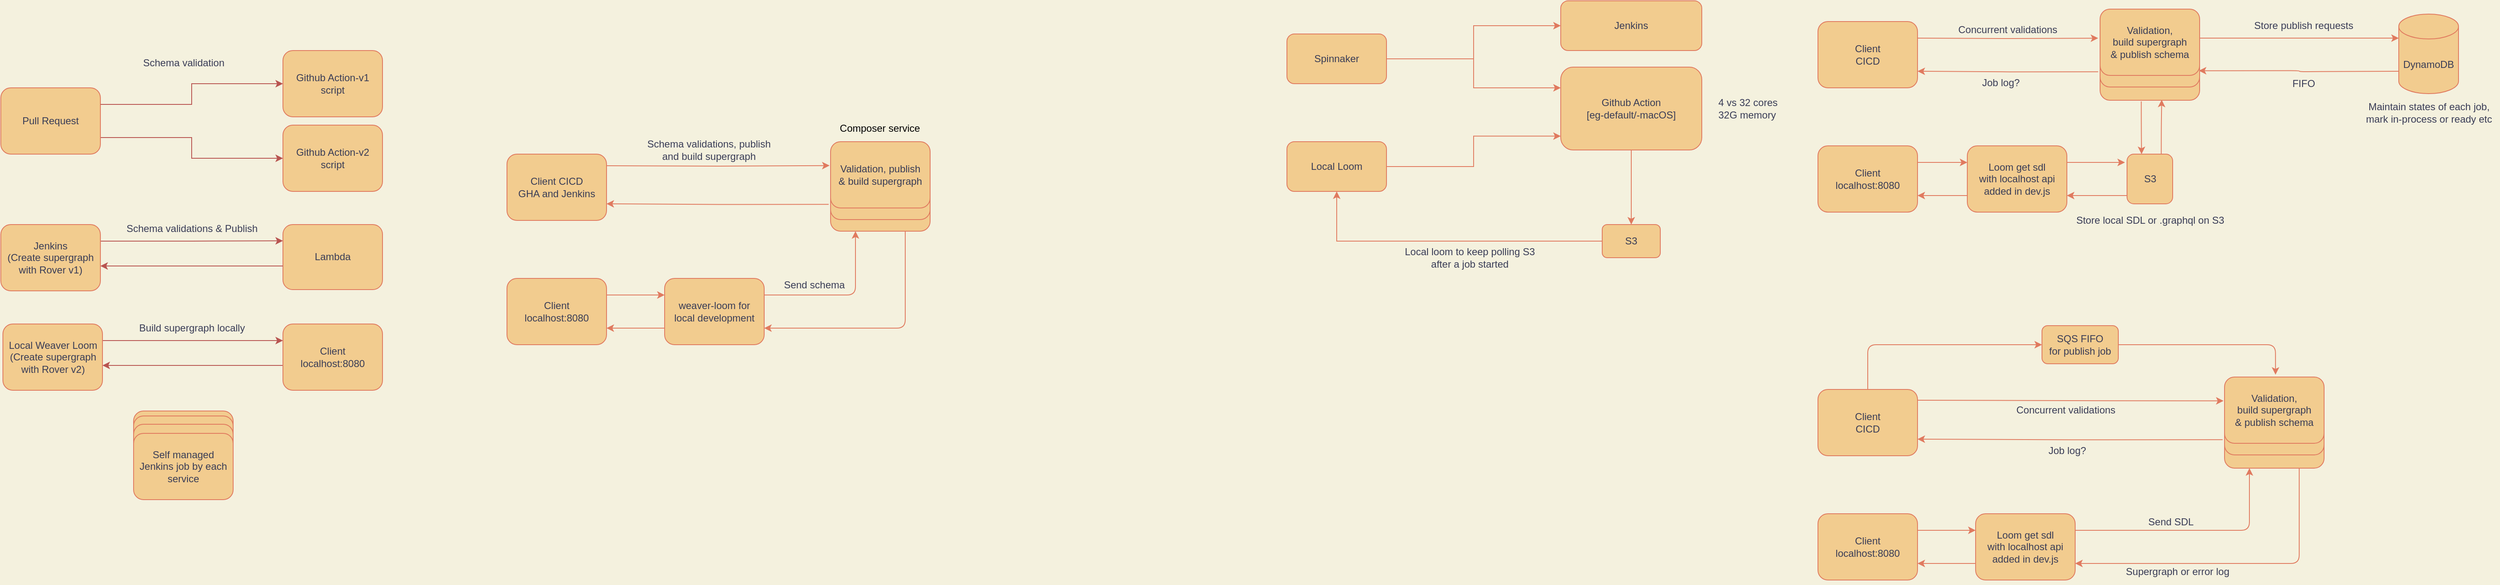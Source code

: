 <mxfile version="21.3.2" type="github">
  <diagram id="C5RBs43oDa-KdzZeNtuy" name="Page-1">
    <mxGraphModel dx="3792" dy="743" grid="1" gridSize="10" guides="1" tooltips="1" connect="1" arrows="1" fold="1" page="1" pageScale="1" pageWidth="1169" pageHeight="827" background="#F4F1DE" math="0" shadow="0">
      <root>
        <mxCell id="WIyWlLk6GJQsqaUBKTNV-0" />
        <mxCell id="WIyWlLk6GJQsqaUBKTNV-1" parent="WIyWlLk6GJQsqaUBKTNV-0" />
        <mxCell id="8BCUO0s5yUx3OdAA5PeD-3" style="edgeStyle=orthogonalEdgeStyle;rounded=0;orthogonalLoop=1;jettySize=auto;html=1;exitX=1;exitY=0.25;exitDx=0;exitDy=0;entryX=0;entryY=0.25;entryDx=0;entryDy=0;labelBackgroundColor=none;strokeColor=#E07A5F;fontColor=default;" parent="WIyWlLk6GJQsqaUBKTNV-1" source="8BCUO0s5yUx3OdAA5PeD-0" target="8BCUO0s5yUx3OdAA5PeD-1" edge="1">
          <mxGeometry relative="1" as="geometry" />
        </mxCell>
        <mxCell id="8BCUO0s5yUx3OdAA5PeD-0" value="Client&lt;br&gt;localhost:8080" style="rounded=1;whiteSpace=wrap;html=1;fontSize=12;glass=0;strokeWidth=1;shadow=0;fillColor=#F2CC8F;strokeColor=#E07A5F;fontColor=#393C56;labelBackgroundColor=none;" parent="WIyWlLk6GJQsqaUBKTNV-1" vertex="1">
          <mxGeometry x="160" y="225" width="120" height="80" as="geometry" />
        </mxCell>
        <mxCell id="8BCUO0s5yUx3OdAA5PeD-69" style="edgeStyle=orthogonalEdgeStyle;curved=0;rounded=1;sketch=0;orthogonalLoop=1;jettySize=auto;html=1;exitX=1;exitY=0.25;exitDx=0;exitDy=0;fontColor=default;strokeColor=#E07A5F;fillColor=#F2CC8F;labelBackgroundColor=none;" parent="WIyWlLk6GJQsqaUBKTNV-1" source="8BCUO0s5yUx3OdAA5PeD-1" edge="1">
          <mxGeometry relative="1" as="geometry">
            <mxPoint x="490" y="245" as="sourcePoint" />
            <mxPoint x="530" y="245" as="targetPoint" />
          </mxGeometry>
        </mxCell>
        <mxCell id="8BCUO0s5yUx3OdAA5PeD-73" style="edgeStyle=orthogonalEdgeStyle;curved=0;rounded=1;sketch=0;orthogonalLoop=1;jettySize=auto;html=1;exitX=0;exitY=0.75;exitDx=0;exitDy=0;entryX=1;entryY=0.75;entryDx=0;entryDy=0;fontColor=default;strokeColor=#E07A5F;fillColor=#F2CC8F;labelBackgroundColor=none;" parent="WIyWlLk6GJQsqaUBKTNV-1" source="8BCUO0s5yUx3OdAA5PeD-1" target="8BCUO0s5yUx3OdAA5PeD-0" edge="1">
          <mxGeometry relative="1" as="geometry" />
        </mxCell>
        <mxCell id="8BCUO0s5yUx3OdAA5PeD-1" value="Loom get sdl&lt;br&gt;with localhost api&lt;br&gt;added in dev.js" style="rounded=1;whiteSpace=wrap;html=1;fontSize=12;glass=0;strokeWidth=1;shadow=0;fillColor=#F2CC8F;strokeColor=#E07A5F;fontColor=#393C56;labelBackgroundColor=none;" parent="WIyWlLk6GJQsqaUBKTNV-1" vertex="1">
          <mxGeometry x="340" y="225" width="120" height="80" as="geometry" />
        </mxCell>
        <mxCell id="8BCUO0s5yUx3OdAA5PeD-12" value="Client&lt;br&gt;CICD" style="rounded=1;whiteSpace=wrap;html=1;fontSize=12;glass=0;strokeWidth=1;shadow=0;fillColor=#F2CC8F;strokeColor=#E07A5F;fontColor=#393C56;labelBackgroundColor=none;" parent="WIyWlLk6GJQsqaUBKTNV-1" vertex="1">
          <mxGeometry x="160" y="75" width="120" height="80" as="geometry" />
        </mxCell>
        <mxCell id="8BCUO0s5yUx3OdAA5PeD-21" value="Concurrent validations&amp;nbsp;" style="text;html=1;align=center;verticalAlign=middle;resizable=0;points=[];autosize=1;strokeColor=none;fillColor=none;fontColor=#393C56;labelBackgroundColor=none;" parent="WIyWlLk6GJQsqaUBKTNV-1" vertex="1">
          <mxGeometry x="320" y="75" width="140" height="20" as="geometry" />
        </mxCell>
        <mxCell id="8BCUO0s5yUx3OdAA5PeD-22" value="Store local SDL or .graphql on S3" style="text;html=1;align=center;verticalAlign=middle;resizable=0;points=[];autosize=1;strokeColor=none;fillColor=none;fontColor=#393C56;labelBackgroundColor=none;" parent="WIyWlLk6GJQsqaUBKTNV-1" vertex="1">
          <mxGeometry x="465" y="305" width="190" height="20" as="geometry" />
        </mxCell>
        <mxCell id="8BCUO0s5yUx3OdAA5PeD-39" style="edgeStyle=orthogonalEdgeStyle;rounded=0;orthogonalLoop=1;jettySize=auto;html=1;exitX=1;exitY=0.25;exitDx=0;exitDy=0;entryX=-0.019;entryY=0.438;entryDx=0;entryDy=0;labelBackgroundColor=none;strokeColor=#E07A5F;fontColor=default;entryPerimeter=0;" parent="WIyWlLk6GJQsqaUBKTNV-1" target="8BCUO0s5yUx3OdAA5PeD-58" edge="1">
          <mxGeometry relative="1" as="geometry">
            <mxPoint x="280" y="95" as="sourcePoint" />
            <mxPoint x="467.5" y="95" as="targetPoint" />
          </mxGeometry>
        </mxCell>
        <mxCell id="8BCUO0s5yUx3OdAA5PeD-40" style="edgeStyle=orthogonalEdgeStyle;rounded=0;orthogonalLoop=1;jettySize=auto;html=1;exitX=-0.019;exitY=0.946;exitDx=0;exitDy=0;entryX=1;entryY=0.75;entryDx=0;entryDy=0;labelBackgroundColor=none;strokeColor=#E07A5F;fontColor=default;exitPerimeter=0;" parent="WIyWlLk6GJQsqaUBKTNV-1" source="8BCUO0s5yUx3OdAA5PeD-58" edge="1">
          <mxGeometry relative="1" as="geometry">
            <mxPoint x="467.5" y="135" as="sourcePoint" />
            <mxPoint x="280" y="135" as="targetPoint" />
          </mxGeometry>
        </mxCell>
        <mxCell id="8BCUO0s5yUx3OdAA5PeD-46" style="edgeStyle=orthogonalEdgeStyle;curved=0;rounded=1;sketch=0;orthogonalLoop=1;jettySize=auto;html=1;entryX=0;entryY=0.25;entryDx=0;entryDy=0;fontColor=default;strokeColor=#E07A5F;fillColor=#F2CC8F;labelBackgroundColor=none;" parent="WIyWlLk6GJQsqaUBKTNV-1" edge="1">
          <mxGeometry relative="1" as="geometry">
            <mxPoint x="600.5" y="95" as="sourcePoint" />
            <mxPoint x="860" y="95" as="targetPoint" />
            <Array as="points">
              <mxPoint x="600.5" y="95" />
            </Array>
          </mxGeometry>
        </mxCell>
        <mxCell id="8BCUO0s5yUx3OdAA5PeD-82" style="edgeStyle=orthogonalEdgeStyle;curved=0;rounded=1;sketch=0;orthogonalLoop=1;jettySize=auto;html=1;exitX=0.414;exitY=1.017;exitDx=0;exitDy=0;fontColor=default;strokeColor=#E07A5F;fillColor=#F2CC8F;exitPerimeter=0;labelBackgroundColor=none;" parent="WIyWlLk6GJQsqaUBKTNV-1" source="8BCUO0s5yUx3OdAA5PeD-45" edge="1">
          <mxGeometry relative="1" as="geometry">
            <mxPoint x="550" y="235" as="targetPoint" />
          </mxGeometry>
        </mxCell>
        <mxCell id="8BCUO0s5yUx3OdAA5PeD-45" value="New Stitcher&lt;br&gt;Build supergraph&lt;br&gt;&amp;amp;&amp;amp; Publish Schemas" style="rounded=1;whiteSpace=wrap;html=1;fontSize=12;glass=0;strokeWidth=1;shadow=0;fillColor=#F2CC8F;strokeColor=#E07A5F;fontColor=#393C56;labelBackgroundColor=none;" parent="WIyWlLk6GJQsqaUBKTNV-1" vertex="1">
          <mxGeometry x="500" y="90" width="120" height="80" as="geometry" />
        </mxCell>
        <mxCell id="8BCUO0s5yUx3OdAA5PeD-72" style="edgeStyle=orthogonalEdgeStyle;curved=0;rounded=1;sketch=0;orthogonalLoop=1;jettySize=auto;html=1;exitX=0.136;exitY=0.833;exitDx=0;exitDy=0;entryX=1;entryY=0.75;entryDx=0;entryDy=0;fontColor=default;strokeColor=#E07A5F;fillColor=#F2CC8F;exitPerimeter=0;labelBackgroundColor=none;" parent="WIyWlLk6GJQsqaUBKTNV-1" source="8BCUO0s5yUx3OdAA5PeD-78" target="8BCUO0s5yUx3OdAA5PeD-1" edge="1">
          <mxGeometry relative="1" as="geometry">
            <mxPoint x="523.34" y="285" as="sourcePoint" />
            <mxPoint x="490" y="280.04" as="targetPoint" />
          </mxGeometry>
        </mxCell>
        <mxCell id="8BCUO0s5yUx3OdAA5PeD-51" value="Job log?" style="text;html=1;align=center;verticalAlign=middle;resizable=0;points=[];autosize=1;strokeColor=none;fillColor=none;fontColor=#393C56;labelBackgroundColor=none;" parent="WIyWlLk6GJQsqaUBKTNV-1" vertex="1">
          <mxGeometry x="350" y="139" width="60" height="20" as="geometry" />
        </mxCell>
        <mxCell id="8BCUO0s5yUx3OdAA5PeD-52" value="Store publish requests" style="text;html=1;align=center;verticalAlign=middle;resizable=0;points=[];autosize=1;strokeColor=none;fillColor=none;fontColor=#393C56;labelBackgroundColor=none;" parent="WIyWlLk6GJQsqaUBKTNV-1" vertex="1">
          <mxGeometry x="680" y="70" width="130" height="20" as="geometry" />
        </mxCell>
        <mxCell id="8BCUO0s5yUx3OdAA5PeD-63" style="edgeStyle=orthogonalEdgeStyle;curved=0;rounded=1;sketch=0;orthogonalLoop=1;jettySize=auto;html=1;exitX=0;exitY=0.75;exitDx=0;exitDy=0;fontColor=default;strokeColor=#E07A5F;fillColor=#F2CC8F;entryX=0.992;entryY=0.929;entryDx=0;entryDy=0;entryPerimeter=0;labelBackgroundColor=none;" parent="WIyWlLk6GJQsqaUBKTNV-1" target="8BCUO0s5yUx3OdAA5PeD-58" edge="1">
          <mxGeometry relative="1" as="geometry">
            <mxPoint x="602.5" y="135.333" as="targetPoint" />
            <mxPoint x="860" y="135" as="sourcePoint" />
          </mxGeometry>
        </mxCell>
        <mxCell id="8BCUO0s5yUx3OdAA5PeD-55" value="FIFO" style="text;html=1;align=center;verticalAlign=middle;resizable=0;points=[];autosize=1;strokeColor=none;fillColor=none;fontColor=#393C56;labelBackgroundColor=none;" parent="WIyWlLk6GJQsqaUBKTNV-1" vertex="1">
          <mxGeometry x="725" y="140" width="40" height="20" as="geometry" />
        </mxCell>
        <mxCell id="8BCUO0s5yUx3OdAA5PeD-57" value="New Stitcher&lt;br&gt;Build supergraph&lt;br&gt;&amp;amp;&amp;amp; Publish Schemas" style="rounded=1;whiteSpace=wrap;html=1;fontSize=12;glass=0;strokeWidth=1;shadow=0;fillColor=#F2CC8F;strokeColor=#E07A5F;fontColor=#393C56;labelBackgroundColor=none;" parent="WIyWlLk6GJQsqaUBKTNV-1" vertex="1">
          <mxGeometry x="500" y="74" width="120" height="80" as="geometry" />
        </mxCell>
        <mxCell id="8BCUO0s5yUx3OdAA5PeD-58" value="Validation,&lt;br&gt;build supergraph&lt;br&gt;&amp;amp; publish schema" style="rounded=1;whiteSpace=wrap;html=1;fontSize=12;glass=0;strokeWidth=1;shadow=0;fillColor=#F2CC8F;strokeColor=#E07A5F;fontColor=#393C56;labelBackgroundColor=none;" parent="WIyWlLk6GJQsqaUBKTNV-1" vertex="1">
          <mxGeometry x="500" y="60" width="120" height="80" as="geometry" />
        </mxCell>
        <mxCell id="8BCUO0s5yUx3OdAA5PeD-83" style="edgeStyle=orthogonalEdgeStyle;curved=0;rounded=1;sketch=0;orthogonalLoop=1;jettySize=auto;html=1;exitX=0.75;exitY=0;exitDx=0;exitDy=0;entryX=0.619;entryY=0.992;entryDx=0;entryDy=0;entryPerimeter=0;fontColor=default;strokeColor=#E07A5F;fillColor=#F2CC8F;labelBackgroundColor=none;" parent="WIyWlLk6GJQsqaUBKTNV-1" source="8BCUO0s5yUx3OdAA5PeD-78" target="8BCUO0s5yUx3OdAA5PeD-45" edge="1">
          <mxGeometry relative="1" as="geometry" />
        </mxCell>
        <mxCell id="8BCUO0s5yUx3OdAA5PeD-78" value="S3" style="rounded=1;whiteSpace=wrap;html=1;fontSize=12;glass=0;strokeWidth=1;shadow=0;fillColor=#F2CC8F;strokeColor=#E07A5F;fontColor=#393C56;labelBackgroundColor=none;" parent="WIyWlLk6GJQsqaUBKTNV-1" vertex="1">
          <mxGeometry x="532.5" y="235" width="55" height="60" as="geometry" />
        </mxCell>
        <mxCell id="8BCUO0s5yUx3OdAA5PeD-87" value="DynamoDB" style="shape=cylinder3;whiteSpace=wrap;html=1;boundedLbl=1;backgroundOutline=1;size=15;rounded=0;sketch=0;fontColor=#393C56;strokeColor=#E07A5F;fillColor=#F2CC8F;labelBackgroundColor=none;" parent="WIyWlLk6GJQsqaUBKTNV-1" vertex="1">
          <mxGeometry x="860" y="66" width="72" height="96" as="geometry" />
        </mxCell>
        <mxCell id="8BCUO0s5yUx3OdAA5PeD-88" value="Maintain states of each job, &lt;br&gt;mark in-process or ready etc" style="text;html=1;align=center;verticalAlign=middle;resizable=0;points=[];autosize=1;strokeColor=none;fillColor=none;fontColor=#393C56;labelBackgroundColor=none;" parent="WIyWlLk6GJQsqaUBKTNV-1" vertex="1">
          <mxGeometry x="811" y="170" width="170" height="30" as="geometry" />
        </mxCell>
        <mxCell id="8BCUO0s5yUx3OdAA5PeD-89" style="edgeStyle=orthogonalEdgeStyle;rounded=0;orthogonalLoop=1;jettySize=auto;html=1;exitX=1;exitY=0.25;exitDx=0;exitDy=0;entryX=0;entryY=0.25;entryDx=0;entryDy=0;labelBackgroundColor=none;strokeColor=#E07A5F;fontColor=default;" parent="WIyWlLk6GJQsqaUBKTNV-1" source="8BCUO0s5yUx3OdAA5PeD-90" target="8BCUO0s5yUx3OdAA5PeD-93" edge="1">
          <mxGeometry relative="1" as="geometry" />
        </mxCell>
        <mxCell id="8BCUO0s5yUx3OdAA5PeD-90" value="Client&lt;br&gt;localhost:8080" style="rounded=1;whiteSpace=wrap;html=1;fontSize=12;glass=0;strokeWidth=1;shadow=0;fillColor=#F2CC8F;strokeColor=#E07A5F;fontColor=#393C56;labelBackgroundColor=none;" parent="WIyWlLk6GJQsqaUBKTNV-1" vertex="1">
          <mxGeometry x="160" y="669" width="120" height="80" as="geometry" />
        </mxCell>
        <mxCell id="8BCUO0s5yUx3OdAA5PeD-91" style="edgeStyle=orthogonalEdgeStyle;curved=0;rounded=1;sketch=0;orthogonalLoop=1;jettySize=auto;html=1;exitX=1;exitY=0.25;exitDx=0;exitDy=0;fontColor=default;strokeColor=#E07A5F;fillColor=#F2CC8F;entryX=0.25;entryY=1;entryDx=0;entryDy=0;labelBackgroundColor=none;" parent="WIyWlLk6GJQsqaUBKTNV-1" source="8BCUO0s5yUx3OdAA5PeD-93" target="8BCUO0s5yUx3OdAA5PeD-101" edge="1">
          <mxGeometry relative="1" as="geometry">
            <mxPoint x="490" y="689" as="sourcePoint" />
            <mxPoint x="530" y="689" as="targetPoint" />
          </mxGeometry>
        </mxCell>
        <mxCell id="8BCUO0s5yUx3OdAA5PeD-92" style="edgeStyle=orthogonalEdgeStyle;curved=0;rounded=1;sketch=0;orthogonalLoop=1;jettySize=auto;html=1;exitX=0;exitY=0.75;exitDx=0;exitDy=0;entryX=1;entryY=0.75;entryDx=0;entryDy=0;fontColor=default;strokeColor=#E07A5F;fillColor=#F2CC8F;labelBackgroundColor=none;" parent="WIyWlLk6GJQsqaUBKTNV-1" source="8BCUO0s5yUx3OdAA5PeD-93" target="8BCUO0s5yUx3OdAA5PeD-90" edge="1">
          <mxGeometry relative="1" as="geometry" />
        </mxCell>
        <mxCell id="8BCUO0s5yUx3OdAA5PeD-93" value="Loom get sdl&lt;br&gt;with localhost api&lt;br&gt;added in dev.js" style="rounded=1;whiteSpace=wrap;html=1;fontSize=12;glass=0;strokeWidth=1;shadow=0;fillColor=#F2CC8F;strokeColor=#E07A5F;fontColor=#393C56;labelBackgroundColor=none;" parent="WIyWlLk6GJQsqaUBKTNV-1" vertex="1">
          <mxGeometry x="350" y="669" width="120" height="80" as="geometry" />
        </mxCell>
        <mxCell id="8BCUO0s5yUx3OdAA5PeD-118" style="edgeStyle=orthogonalEdgeStyle;curved=0;rounded=1;sketch=0;orthogonalLoop=1;jettySize=auto;html=1;exitX=0.5;exitY=0;exitDx=0;exitDy=0;entryX=0;entryY=0.5;entryDx=0;entryDy=0;fontColor=default;strokeColor=#E07A5F;fillColor=#F2CC8F;labelBackgroundColor=none;" parent="WIyWlLk6GJQsqaUBKTNV-1" source="8BCUO0s5yUx3OdAA5PeD-94" target="8BCUO0s5yUx3OdAA5PeD-117" edge="1">
          <mxGeometry relative="1" as="geometry" />
        </mxCell>
        <mxCell id="8BCUO0s5yUx3OdAA5PeD-94" value="Client&lt;br&gt;CICD" style="rounded=1;whiteSpace=wrap;html=1;fontSize=12;glass=0;strokeWidth=1;shadow=0;fillColor=#F2CC8F;strokeColor=#E07A5F;fontColor=#393C56;labelBackgroundColor=none;" parent="WIyWlLk6GJQsqaUBKTNV-1" vertex="1">
          <mxGeometry x="160" y="519" width="120" height="80" as="geometry" />
        </mxCell>
        <mxCell id="8BCUO0s5yUx3OdAA5PeD-95" value="Concurrent validations&amp;nbsp;" style="text;html=1;align=center;verticalAlign=middle;resizable=0;points=[];autosize=1;strokeColor=none;fillColor=none;fontColor=#393C56;labelBackgroundColor=none;" parent="WIyWlLk6GJQsqaUBKTNV-1" vertex="1">
          <mxGeometry x="390" y="534" width="140" height="20" as="geometry" />
        </mxCell>
        <mxCell id="8BCUO0s5yUx3OdAA5PeD-97" style="edgeStyle=orthogonalEdgeStyle;rounded=0;orthogonalLoop=1;jettySize=auto;html=1;exitX=1;exitY=0.25;exitDx=0;exitDy=0;entryX=-0.01;entryY=0.36;entryDx=0;entryDy=0;labelBackgroundColor=none;strokeColor=#E07A5F;fontColor=default;entryPerimeter=0;" parent="WIyWlLk6GJQsqaUBKTNV-1" target="8BCUO0s5yUx3OdAA5PeD-108" edge="1">
          <mxGeometry relative="1" as="geometry">
            <mxPoint x="280" y="532" as="sourcePoint" />
            <mxPoint x="497.72" y="532.04" as="targetPoint" />
          </mxGeometry>
        </mxCell>
        <mxCell id="8BCUO0s5yUx3OdAA5PeD-98" style="edgeStyle=orthogonalEdgeStyle;rounded=0;orthogonalLoop=1;jettySize=auto;html=1;exitX=-0.019;exitY=0.946;exitDx=0;exitDy=0;entryX=1;entryY=0.75;entryDx=0;entryDy=0;labelBackgroundColor=none;strokeColor=#E07A5F;fontColor=default;exitPerimeter=0;" parent="WIyWlLk6GJQsqaUBKTNV-1" source="8BCUO0s5yUx3OdAA5PeD-108" edge="1">
          <mxGeometry relative="1" as="geometry">
            <mxPoint x="467.5" y="579" as="sourcePoint" />
            <mxPoint x="280" y="579" as="targetPoint" />
          </mxGeometry>
        </mxCell>
        <mxCell id="8BCUO0s5yUx3OdAA5PeD-101" value="New Stitcher&lt;br&gt;Build supergraph&lt;br&gt;&amp;amp;&amp;amp; Publish Schemas" style="rounded=1;whiteSpace=wrap;html=1;fontSize=12;glass=0;strokeWidth=1;shadow=0;fillColor=#F2CC8F;strokeColor=#E07A5F;fontColor=#393C56;labelBackgroundColor=none;" parent="WIyWlLk6GJQsqaUBKTNV-1" vertex="1">
          <mxGeometry x="650" y="534" width="120" height="80" as="geometry" />
        </mxCell>
        <mxCell id="8BCUO0s5yUx3OdAA5PeD-102" style="edgeStyle=orthogonalEdgeStyle;curved=0;rounded=1;sketch=0;orthogonalLoop=1;jettySize=auto;html=1;entryX=1;entryY=0.75;entryDx=0;entryDy=0;fontColor=default;strokeColor=#E07A5F;fillColor=#F2CC8F;exitX=0.75;exitY=1;exitDx=0;exitDy=0;labelBackgroundColor=none;" parent="WIyWlLk6GJQsqaUBKTNV-1" source="8BCUO0s5yUx3OdAA5PeD-101" target="8BCUO0s5yUx3OdAA5PeD-93" edge="1">
          <mxGeometry relative="1" as="geometry">
            <mxPoint x="580" y="640" as="sourcePoint" />
            <mxPoint x="490" y="724.04" as="targetPoint" />
          </mxGeometry>
        </mxCell>
        <mxCell id="8BCUO0s5yUx3OdAA5PeD-103" value="Job log?" style="text;html=1;align=center;verticalAlign=middle;resizable=0;points=[];autosize=1;strokeColor=none;fillColor=none;fontColor=#393C56;labelBackgroundColor=none;" parent="WIyWlLk6GJQsqaUBKTNV-1" vertex="1">
          <mxGeometry x="430" y="583" width="60" height="20" as="geometry" />
        </mxCell>
        <mxCell id="8BCUO0s5yUx3OdAA5PeD-107" value="New Stitcher&lt;br&gt;Build supergraph&lt;br&gt;&amp;amp;&amp;amp; Publish Schemas" style="rounded=1;whiteSpace=wrap;html=1;fontSize=12;glass=0;strokeWidth=1;shadow=0;fillColor=#F2CC8F;strokeColor=#E07A5F;fontColor=#393C56;labelBackgroundColor=none;" parent="WIyWlLk6GJQsqaUBKTNV-1" vertex="1">
          <mxGeometry x="650" y="518" width="120" height="80" as="geometry" />
        </mxCell>
        <mxCell id="8BCUO0s5yUx3OdAA5PeD-108" value="Validation,&lt;br&gt;build supergraph&lt;br&gt;&amp;amp; publish schema" style="rounded=1;whiteSpace=wrap;html=1;fontSize=12;glass=0;strokeWidth=1;shadow=0;fillColor=#F2CC8F;strokeColor=#E07A5F;fontColor=#393C56;labelBackgroundColor=none;" parent="WIyWlLk6GJQsqaUBKTNV-1" vertex="1">
          <mxGeometry x="650" y="504" width="120" height="80" as="geometry" />
        </mxCell>
        <mxCell id="8BCUO0s5yUx3OdAA5PeD-116" style="edgeStyle=orthogonalEdgeStyle;curved=0;rounded=1;sketch=0;orthogonalLoop=1;jettySize=auto;html=1;exitX=1;exitY=0.5;exitDx=0;exitDy=0;entryX=0.512;entryY=-0.035;entryDx=0;entryDy=0;entryPerimeter=0;fontColor=default;strokeColor=#E07A5F;fillColor=#F2CC8F;labelBackgroundColor=none;" parent="WIyWlLk6GJQsqaUBKTNV-1" source="8BCUO0s5yUx3OdAA5PeD-117" target="8BCUO0s5yUx3OdAA5PeD-108" edge="1">
          <mxGeometry relative="1" as="geometry">
            <mxPoint x="440" y="466" as="sourcePoint" />
          </mxGeometry>
        </mxCell>
        <mxCell id="8BCUO0s5yUx3OdAA5PeD-117" value="SQS FIFO&lt;br&gt;for publish job" style="rounded=1;whiteSpace=wrap;html=1;sketch=0;fontColor=#393C56;strokeColor=#E07A5F;fillColor=#F2CC8F;labelBackgroundColor=none;" parent="WIyWlLk6GJQsqaUBKTNV-1" vertex="1">
          <mxGeometry x="430" y="442" width="92" height="46" as="geometry" />
        </mxCell>
        <mxCell id="eijsEiQ99h85haCWON7a-2" value="Send SDL" style="text;html=1;align=center;verticalAlign=middle;resizable=0;points=[];autosize=1;strokeColor=none;fillColor=none;fontColor=#393C56;labelBackgroundColor=none;" parent="WIyWlLk6GJQsqaUBKTNV-1" vertex="1">
          <mxGeometry x="545" y="664" width="80" height="30" as="geometry" />
        </mxCell>
        <mxCell id="eijsEiQ99h85haCWON7a-3" value="Supergraph or error log" style="text;html=1;align=center;verticalAlign=middle;resizable=0;points=[];autosize=1;strokeColor=none;fillColor=none;fontColor=#393C56;labelBackgroundColor=none;" parent="WIyWlLk6GJQsqaUBKTNV-1" vertex="1">
          <mxGeometry x="518" y="724" width="150" height="30" as="geometry" />
        </mxCell>
        <mxCell id="73T-r_DgvOivFjFY6AgP-6" style="edgeStyle=orthogonalEdgeStyle;rounded=0;orthogonalLoop=1;jettySize=auto;html=1;exitX=1;exitY=0.5;exitDx=0;exitDy=0;entryX=0;entryY=0.5;entryDx=0;entryDy=0;fillColor=#F2CC8F;strokeColor=#E07A5F;labelBackgroundColor=none;fontColor=default;" edge="1" parent="WIyWlLk6GJQsqaUBKTNV-1" source="73T-r_DgvOivFjFY6AgP-8" target="73T-r_DgvOivFjFY6AgP-12">
          <mxGeometry relative="1" as="geometry">
            <mxPoint x="-290" y="120" as="targetPoint" />
          </mxGeometry>
        </mxCell>
        <mxCell id="73T-r_DgvOivFjFY6AgP-7" style="edgeStyle=orthogonalEdgeStyle;rounded=0;orthogonalLoop=1;jettySize=auto;html=1;entryX=0;entryY=0.25;entryDx=0;entryDy=0;fillColor=#F2CC8F;strokeColor=#E07A5F;labelBackgroundColor=none;fontColor=default;" edge="1" parent="WIyWlLk6GJQsqaUBKTNV-1" source="73T-r_DgvOivFjFY6AgP-8" target="73T-r_DgvOivFjFY6AgP-10">
          <mxGeometry relative="1" as="geometry" />
        </mxCell>
        <mxCell id="73T-r_DgvOivFjFY6AgP-8" value="Spinnaker" style="rounded=1;whiteSpace=wrap;html=1;fillColor=#F2CC8F;strokeColor=#E07A5F;labelBackgroundColor=none;fontColor=#393C56;" vertex="1" parent="WIyWlLk6GJQsqaUBKTNV-1">
          <mxGeometry x="-480" y="90" width="120" height="60" as="geometry" />
        </mxCell>
        <mxCell id="73T-r_DgvOivFjFY6AgP-9" style="edgeStyle=orthogonalEdgeStyle;rounded=0;orthogonalLoop=1;jettySize=auto;html=1;fillColor=#F2CC8F;strokeColor=#E07A5F;labelBackgroundColor=none;fontColor=default;" edge="1" parent="WIyWlLk6GJQsqaUBKTNV-1" source="73T-r_DgvOivFjFY6AgP-10">
          <mxGeometry relative="1" as="geometry">
            <mxPoint x="-65" y="320" as="targetPoint" />
          </mxGeometry>
        </mxCell>
        <mxCell id="73T-r_DgvOivFjFY6AgP-10" value="Github Action&lt;br&gt;[eg-default/-macOS]" style="rounded=1;whiteSpace=wrap;html=1;fillColor=#F2CC8F;strokeColor=#E07A5F;labelBackgroundColor=none;fontColor=#393C56;" vertex="1" parent="WIyWlLk6GJQsqaUBKTNV-1">
          <mxGeometry x="-150" y="130" width="170" height="100" as="geometry" />
        </mxCell>
        <mxCell id="73T-r_DgvOivFjFY6AgP-11" value="4 vs 32 cores&lt;br&gt;32G memory" style="text;html=1;align=left;verticalAlign=middle;resizable=0;points=[];autosize=1;labelBackgroundColor=none;fontColor=#393C56;" vertex="1" parent="WIyWlLk6GJQsqaUBKTNV-1">
          <mxGeometry x="38" y="160" width="90" height="40" as="geometry" />
        </mxCell>
        <mxCell id="73T-r_DgvOivFjFY6AgP-12" value="Jenkins" style="rounded=1;whiteSpace=wrap;html=1;fillColor=#F2CC8F;strokeColor=#E07A5F;labelBackgroundColor=none;fontColor=#393C56;" vertex="1" parent="WIyWlLk6GJQsqaUBKTNV-1">
          <mxGeometry x="-150" y="50" width="170" height="60" as="geometry" />
        </mxCell>
        <mxCell id="73T-r_DgvOivFjFY6AgP-13" style="edgeStyle=orthogonalEdgeStyle;rounded=0;orthogonalLoop=1;jettySize=auto;html=1;entryX=0;entryY=0.833;entryDx=0;entryDy=0;entryPerimeter=0;fillColor=#F2CC8F;strokeColor=#E07A5F;labelBackgroundColor=none;fontColor=default;" edge="1" parent="WIyWlLk6GJQsqaUBKTNV-1" source="73T-r_DgvOivFjFY6AgP-14" target="73T-r_DgvOivFjFY6AgP-10">
          <mxGeometry relative="1" as="geometry" />
        </mxCell>
        <mxCell id="73T-r_DgvOivFjFY6AgP-14" value="Local Loom" style="rounded=1;whiteSpace=wrap;html=1;fillColor=#F2CC8F;strokeColor=#E07A5F;labelBackgroundColor=none;fontColor=#393C56;" vertex="1" parent="WIyWlLk6GJQsqaUBKTNV-1">
          <mxGeometry x="-480" y="220" width="120" height="60" as="geometry" />
        </mxCell>
        <mxCell id="73T-r_DgvOivFjFY6AgP-15" style="edgeStyle=orthogonalEdgeStyle;rounded=0;orthogonalLoop=1;jettySize=auto;html=1;entryX=0.5;entryY=1;entryDx=0;entryDy=0;fillColor=#F2CC8F;strokeColor=#E07A5F;labelBackgroundColor=none;fontColor=default;" edge="1" parent="WIyWlLk6GJQsqaUBKTNV-1" source="73T-r_DgvOivFjFY6AgP-16" target="73T-r_DgvOivFjFY6AgP-14">
          <mxGeometry relative="1" as="geometry" />
        </mxCell>
        <mxCell id="73T-r_DgvOivFjFY6AgP-16" value="S3" style="rounded=1;whiteSpace=wrap;html=1;fillColor=#F2CC8F;strokeColor=#E07A5F;labelBackgroundColor=none;fontColor=#393C56;" vertex="1" parent="WIyWlLk6GJQsqaUBKTNV-1">
          <mxGeometry x="-100" y="320" width="70" height="40" as="geometry" />
        </mxCell>
        <mxCell id="73T-r_DgvOivFjFY6AgP-17" value="Local loom to keep polling S3&lt;br&gt;after a job started" style="text;html=1;align=center;verticalAlign=middle;resizable=0;points=[];autosize=1;labelBackgroundColor=none;fontColor=#393C56;" vertex="1" parent="WIyWlLk6GJQsqaUBKTNV-1">
          <mxGeometry x="-350" y="340" width="180" height="40" as="geometry" />
        </mxCell>
        <mxCell id="73T-r_DgvOivFjFY6AgP-19" value="Client&lt;br style=&quot;border-color: var(--border-color);&quot;&gt;localhost:8080" style="rounded=1;whiteSpace=wrap;html=1;fontSize=12;glass=0;strokeWidth=1;shadow=0;fillColor=#F2CC8F;strokeColor=#E07A5F;fontColor=#393C56;labelBackgroundColor=none;" vertex="1" parent="WIyWlLk6GJQsqaUBKTNV-1">
          <mxGeometry x="-1690" y="440" width="120" height="80" as="geometry" />
        </mxCell>
        <mxCell id="73T-r_DgvOivFjFY6AgP-50" style="edgeStyle=orthogonalEdgeStyle;rounded=0;orthogonalLoop=1;jettySize=auto;html=1;exitX=1;exitY=0.25;exitDx=0;exitDy=0;entryX=0;entryY=0.25;entryDx=0;entryDy=0;fillColor=#f8cecc;strokeColor=#b85450;" edge="1" parent="WIyWlLk6GJQsqaUBKTNV-1" source="73T-r_DgvOivFjFY6AgP-22" target="73T-r_DgvOivFjFY6AgP-19">
          <mxGeometry relative="1" as="geometry" />
        </mxCell>
        <mxCell id="73T-r_DgvOivFjFY6AgP-22" value="Local Weaver Loom&lt;br&gt;(Create supergraph with Rover v2)" style="rounded=1;whiteSpace=wrap;html=1;fontSize=12;glass=0;strokeWidth=1;shadow=0;fillColor=#F2CC8F;strokeColor=#E07A5F;fontColor=#393C56;labelBackgroundColor=none;" vertex="1" parent="WIyWlLk6GJQsqaUBKTNV-1">
          <mxGeometry x="-2027.5" y="440" width="120" height="80" as="geometry" />
        </mxCell>
        <mxCell id="73T-r_DgvOivFjFY6AgP-61" style="edgeStyle=orthogonalEdgeStyle;rounded=0;orthogonalLoop=1;jettySize=auto;html=1;exitX=1;exitY=0.25;exitDx=0;exitDy=0;entryX=0;entryY=0.25;entryDx=0;entryDy=0;fillColor=#f8cecc;strokeColor=#b85450;" edge="1" parent="WIyWlLk6GJQsqaUBKTNV-1" source="73T-r_DgvOivFjFY6AgP-23" target="73T-r_DgvOivFjFY6AgP-47">
          <mxGeometry relative="1" as="geometry" />
        </mxCell>
        <mxCell id="73T-r_DgvOivFjFY6AgP-23" value="Jenkins&lt;br&gt;(Create supergraph with Rover v1)" style="rounded=1;whiteSpace=wrap;html=1;fontSize=12;glass=0;strokeWidth=1;shadow=0;fillColor=#F2CC8F;strokeColor=#E07A5F;fontColor=#393C56;labelBackgroundColor=none;" vertex="1" parent="WIyWlLk6GJQsqaUBKTNV-1">
          <mxGeometry x="-2030" y="320" width="120" height="80" as="geometry" />
        </mxCell>
        <mxCell id="73T-r_DgvOivFjFY6AgP-24" value="Schema validations &amp;amp; Publish" style="text;html=1;align=center;verticalAlign=middle;resizable=0;points=[];autosize=1;strokeColor=none;fillColor=none;fontColor=#393C56;labelBackgroundColor=none;" vertex="1" parent="WIyWlLk6GJQsqaUBKTNV-1">
          <mxGeometry x="-1890" y="310" width="180" height="30" as="geometry" />
        </mxCell>
        <mxCell id="73T-r_DgvOivFjFY6AgP-35" value="Github Action-v1&lt;br&gt;script" style="rounded=1;whiteSpace=wrap;html=1;fontSize=12;glass=0;strokeWidth=1;shadow=0;fillColor=#F2CC8F;strokeColor=#E07A5F;fontColor=#393C56;labelBackgroundColor=none;" vertex="1" parent="WIyWlLk6GJQsqaUBKTNV-1">
          <mxGeometry x="-1690" y="110" width="120" height="80" as="geometry" />
        </mxCell>
        <mxCell id="73T-r_DgvOivFjFY6AgP-36" value="Github Action-v2&lt;br&gt;script" style="rounded=1;whiteSpace=wrap;html=1;fontSize=12;glass=0;strokeWidth=1;shadow=0;fillColor=#F2CC8F;strokeColor=#E07A5F;fontColor=#393C56;labelBackgroundColor=none;" vertex="1" parent="WIyWlLk6GJQsqaUBKTNV-1">
          <mxGeometry x="-1690" y="200" width="120" height="80" as="geometry" />
        </mxCell>
        <mxCell id="73T-r_DgvOivFjFY6AgP-46" style="edgeStyle=orthogonalEdgeStyle;rounded=0;orthogonalLoop=1;jettySize=auto;html=1;exitX=1;exitY=0.75;exitDx=0;exitDy=0;entryX=0;entryY=0.5;entryDx=0;entryDy=0;fillColor=#f8cecc;strokeColor=#b85450;" edge="1" parent="WIyWlLk6GJQsqaUBKTNV-1" source="73T-r_DgvOivFjFY6AgP-37" target="73T-r_DgvOivFjFY6AgP-36">
          <mxGeometry relative="1" as="geometry" />
        </mxCell>
        <mxCell id="73T-r_DgvOivFjFY6AgP-37" value="Pull Request" style="rounded=1;whiteSpace=wrap;html=1;fontSize=12;glass=0;strokeWidth=1;shadow=0;fillColor=#F2CC8F;strokeColor=#E07A5F;fontColor=#393C56;labelBackgroundColor=none;" vertex="1" parent="WIyWlLk6GJQsqaUBKTNV-1">
          <mxGeometry x="-2030" y="155" width="120" height="80" as="geometry" />
        </mxCell>
        <mxCell id="73T-r_DgvOivFjFY6AgP-42" style="edgeStyle=orthogonalEdgeStyle;rounded=0;orthogonalLoop=1;jettySize=auto;html=1;exitX=1;exitY=0.25;exitDx=0;exitDy=0;entryX=0;entryY=0.5;entryDx=0;entryDy=0;labelBackgroundColor=none;strokeColor=#b85450;fontColor=default;fillColor=#f8cecc;" edge="1" parent="WIyWlLk6GJQsqaUBKTNV-1" source="73T-r_DgvOivFjFY6AgP-37" target="73T-r_DgvOivFjFY6AgP-35">
          <mxGeometry relative="1" as="geometry">
            <mxPoint x="-2059" y="155" as="sourcePoint" />
            <mxPoint x="-1690" y="156" as="targetPoint" />
          </mxGeometry>
        </mxCell>
        <mxCell id="73T-r_DgvOivFjFY6AgP-47" value="Lambda" style="rounded=1;whiteSpace=wrap;html=1;fontSize=12;glass=0;strokeWidth=1;shadow=0;fillColor=#F2CC8F;strokeColor=#E07A5F;fontColor=#393C56;labelBackgroundColor=none;" vertex="1" parent="WIyWlLk6GJQsqaUBKTNV-1">
          <mxGeometry x="-1690" y="320" width="120" height="78.5" as="geometry" />
        </mxCell>
        <mxCell id="73T-r_DgvOivFjFY6AgP-51" style="edgeStyle=orthogonalEdgeStyle;rounded=0;orthogonalLoop=1;jettySize=auto;html=1;exitX=1;exitY=0.25;exitDx=0;exitDy=0;entryX=0;entryY=0.25;entryDx=0;entryDy=0;fillColor=#f8cecc;strokeColor=#b85450;" edge="1" parent="WIyWlLk6GJQsqaUBKTNV-1">
          <mxGeometry relative="1" as="geometry">
            <mxPoint x="-1690.5" y="490" as="sourcePoint" />
            <mxPoint x="-1907.5" y="490" as="targetPoint" />
          </mxGeometry>
        </mxCell>
        <mxCell id="73T-r_DgvOivFjFY6AgP-52" value="Schema validation" style="text;html=1;align=center;verticalAlign=middle;resizable=0;points=[];autosize=1;strokeColor=none;fillColor=none;fontColor=#393C56;labelBackgroundColor=none;" vertex="1" parent="WIyWlLk6GJQsqaUBKTNV-1">
          <mxGeometry x="-1870" y="110" width="120" height="30" as="geometry" />
        </mxCell>
        <mxCell id="73T-r_DgvOivFjFY6AgP-53" value="Build supergraph locally" style="text;html=1;align=center;verticalAlign=middle;resizable=0;points=[];autosize=1;strokeColor=none;fillColor=none;fontColor=#393C56;labelBackgroundColor=none;" vertex="1" parent="WIyWlLk6GJQsqaUBKTNV-1">
          <mxGeometry x="-1875" y="430" width="150" height="30" as="geometry" />
        </mxCell>
        <mxCell id="73T-r_DgvOivFjFY6AgP-62" style="edgeStyle=orthogonalEdgeStyle;rounded=0;orthogonalLoop=1;jettySize=auto;html=1;exitX=1;exitY=0.25;exitDx=0;exitDy=0;entryX=0;entryY=0.25;entryDx=0;entryDy=0;fillColor=#f8cecc;strokeColor=#b85450;" edge="1" parent="WIyWlLk6GJQsqaUBKTNV-1">
          <mxGeometry relative="1" as="geometry">
            <mxPoint x="-1690" y="370" as="sourcePoint" />
            <mxPoint x="-1910" y="370" as="targetPoint" />
          </mxGeometry>
        </mxCell>
        <mxCell id="73T-r_DgvOivFjFY6AgP-63" style="edgeStyle=orthogonalEdgeStyle;rounded=0;orthogonalLoop=1;jettySize=auto;html=1;exitX=1;exitY=0.25;exitDx=0;exitDy=0;entryX=0;entryY=0.25;entryDx=0;entryDy=0;labelBackgroundColor=none;strokeColor=#E07A5F;fontColor=default;" edge="1" parent="WIyWlLk6GJQsqaUBKTNV-1" source="73T-r_DgvOivFjFY6AgP-64" target="73T-r_DgvOivFjFY6AgP-67">
          <mxGeometry relative="1" as="geometry" />
        </mxCell>
        <mxCell id="73T-r_DgvOivFjFY6AgP-64" value="Client&lt;br&gt;localhost:8080" style="rounded=1;whiteSpace=wrap;html=1;fontSize=12;glass=0;strokeWidth=1;shadow=0;fillColor=#F2CC8F;strokeColor=#E07A5F;fontColor=#393C56;labelBackgroundColor=none;" vertex="1" parent="WIyWlLk6GJQsqaUBKTNV-1">
          <mxGeometry x="-1420" y="385" width="120" height="80" as="geometry" />
        </mxCell>
        <mxCell id="73T-r_DgvOivFjFY6AgP-65" style="edgeStyle=orthogonalEdgeStyle;curved=0;rounded=1;sketch=0;orthogonalLoop=1;jettySize=auto;html=1;exitX=1;exitY=0.25;exitDx=0;exitDy=0;fontColor=default;strokeColor=#E07A5F;fillColor=#F2CC8F;entryX=0.25;entryY=1;entryDx=0;entryDy=0;labelBackgroundColor=none;" edge="1" parent="WIyWlLk6GJQsqaUBKTNV-1" source="73T-r_DgvOivFjFY6AgP-67" target="73T-r_DgvOivFjFY6AgP-72">
          <mxGeometry relative="1" as="geometry">
            <mxPoint x="-1150" y="405" as="sourcePoint" />
            <mxPoint x="-1110" y="405" as="targetPoint" />
          </mxGeometry>
        </mxCell>
        <mxCell id="73T-r_DgvOivFjFY6AgP-66" style="edgeStyle=orthogonalEdgeStyle;curved=0;rounded=1;sketch=0;orthogonalLoop=1;jettySize=auto;html=1;exitX=0;exitY=0.75;exitDx=0;exitDy=0;entryX=1;entryY=0.75;entryDx=0;entryDy=0;fontColor=default;strokeColor=#E07A5F;fillColor=#F2CC8F;labelBackgroundColor=none;" edge="1" parent="WIyWlLk6GJQsqaUBKTNV-1" source="73T-r_DgvOivFjFY6AgP-67" target="73T-r_DgvOivFjFY6AgP-64">
          <mxGeometry relative="1" as="geometry" />
        </mxCell>
        <mxCell id="73T-r_DgvOivFjFY6AgP-67" value="weaver-loom for &lt;br&gt;local development" style="rounded=1;whiteSpace=wrap;html=1;fontSize=12;glass=0;strokeWidth=1;shadow=0;fillColor=#F2CC8F;strokeColor=#E07A5F;fontColor=#393C56;labelBackgroundColor=none;" vertex="1" parent="WIyWlLk6GJQsqaUBKTNV-1">
          <mxGeometry x="-1230" y="385" width="120" height="80" as="geometry" />
        </mxCell>
        <mxCell id="73T-r_DgvOivFjFY6AgP-68" value="Client CICD&lt;br&gt;GHA and Jenkins" style="rounded=1;whiteSpace=wrap;html=1;fontSize=12;glass=0;strokeWidth=1;shadow=0;fillColor=#F2CC8F;strokeColor=#E07A5F;fontColor=#393C56;labelBackgroundColor=none;" vertex="1" parent="WIyWlLk6GJQsqaUBKTNV-1">
          <mxGeometry x="-1420" y="235" width="120" height="80" as="geometry" />
        </mxCell>
        <mxCell id="73T-r_DgvOivFjFY6AgP-70" style="edgeStyle=orthogonalEdgeStyle;rounded=0;orthogonalLoop=1;jettySize=auto;html=1;entryX=-0.01;entryY=0.36;entryDx=0;entryDy=0;labelBackgroundColor=none;strokeColor=#E07A5F;fontColor=default;entryPerimeter=0;" edge="1" parent="WIyWlLk6GJQsqaUBKTNV-1" target="73T-r_DgvOivFjFY6AgP-75">
          <mxGeometry relative="1" as="geometry">
            <mxPoint x="-1300" y="249" as="sourcePoint" />
            <mxPoint x="-1142.28" y="248.04" as="targetPoint" />
          </mxGeometry>
        </mxCell>
        <mxCell id="73T-r_DgvOivFjFY6AgP-71" style="edgeStyle=orthogonalEdgeStyle;rounded=0;orthogonalLoop=1;jettySize=auto;html=1;exitX=-0.019;exitY=0.946;exitDx=0;exitDy=0;labelBackgroundColor=none;strokeColor=#E07A5F;fontColor=default;exitPerimeter=0;" edge="1" parent="WIyWlLk6GJQsqaUBKTNV-1" source="73T-r_DgvOivFjFY6AgP-75">
          <mxGeometry relative="1" as="geometry">
            <mxPoint x="-1172.5" y="295" as="sourcePoint" />
            <mxPoint x="-1300" y="295" as="targetPoint" />
          </mxGeometry>
        </mxCell>
        <mxCell id="73T-r_DgvOivFjFY6AgP-72" value="New Stitcher&lt;br&gt;Build supergraph&lt;br&gt;&amp;amp;&amp;amp; Publish Schemas" style="rounded=1;whiteSpace=wrap;html=1;fontSize=12;glass=0;strokeWidth=1;shadow=0;fillColor=#F2CC8F;strokeColor=#E07A5F;fontColor=#393C56;labelBackgroundColor=none;" vertex="1" parent="WIyWlLk6GJQsqaUBKTNV-1">
          <mxGeometry x="-1030" y="248" width="120" height="80" as="geometry" />
        </mxCell>
        <mxCell id="73T-r_DgvOivFjFY6AgP-73" style="edgeStyle=orthogonalEdgeStyle;curved=0;rounded=1;sketch=0;orthogonalLoop=1;jettySize=auto;html=1;entryX=1;entryY=0.75;entryDx=0;entryDy=0;fontColor=default;strokeColor=#E07A5F;fillColor=#F2CC8F;exitX=0.75;exitY=1;exitDx=0;exitDy=0;labelBackgroundColor=none;" edge="1" parent="WIyWlLk6GJQsqaUBKTNV-1" source="73T-r_DgvOivFjFY6AgP-72" target="73T-r_DgvOivFjFY6AgP-67">
          <mxGeometry relative="1" as="geometry">
            <mxPoint x="-1060" y="356" as="sourcePoint" />
            <mxPoint x="-1150" y="440.04" as="targetPoint" />
          </mxGeometry>
        </mxCell>
        <mxCell id="73T-r_DgvOivFjFY6AgP-74" value="New Stitcher&lt;br&gt;Build supergraph&lt;br&gt;&amp;amp;&amp;amp; Publish Schemas" style="rounded=1;whiteSpace=wrap;html=1;fontSize=12;glass=0;strokeWidth=1;shadow=0;fillColor=#F2CC8F;strokeColor=#E07A5F;fontColor=#393C56;labelBackgroundColor=none;" vertex="1" parent="WIyWlLk6GJQsqaUBKTNV-1">
          <mxGeometry x="-1030" y="234" width="120" height="80" as="geometry" />
        </mxCell>
        <mxCell id="73T-r_DgvOivFjFY6AgP-75" value="Validation, publish&lt;br&gt;&amp;amp; build supergraph" style="rounded=1;whiteSpace=wrap;html=1;fontSize=12;glass=0;strokeWidth=1;shadow=0;fillColor=#F2CC8F;strokeColor=#E07A5F;fontColor=#393C56;labelBackgroundColor=none;" vertex="1" parent="WIyWlLk6GJQsqaUBKTNV-1">
          <mxGeometry x="-1030" y="220" width="120" height="80" as="geometry" />
        </mxCell>
        <mxCell id="73T-r_DgvOivFjFY6AgP-76" value="Send schema" style="text;html=1;align=center;verticalAlign=middle;resizable=0;points=[];autosize=1;strokeColor=none;fillColor=none;fontColor=#393C56;labelBackgroundColor=none;" vertex="1" parent="WIyWlLk6GJQsqaUBKTNV-1">
          <mxGeometry x="-1100" y="378" width="100" height="30" as="geometry" />
        </mxCell>
        <mxCell id="73T-r_DgvOivFjFY6AgP-81" value="Self managed Jenkins job for&lt;br&gt;schema validation, publish" style="rounded=1;whiteSpace=wrap;html=1;fontSize=12;glass=0;strokeWidth=1;shadow=0;fillColor=#F2CC8F;strokeColor=#E07A5F;fontColor=#393C56;labelBackgroundColor=none;" vertex="1" parent="WIyWlLk6GJQsqaUBKTNV-1">
          <mxGeometry x="-1870" y="545" width="120" height="80" as="geometry" />
        </mxCell>
        <mxCell id="73T-r_DgvOivFjFY6AgP-87" value="Self managed Jenkins job for&lt;br&gt;schema validation, publish" style="rounded=1;whiteSpace=wrap;html=1;fontSize=12;glass=0;strokeWidth=1;shadow=0;fillColor=#F2CC8F;strokeColor=#E07A5F;fontColor=#393C56;labelBackgroundColor=none;" vertex="1" parent="WIyWlLk6GJQsqaUBKTNV-1">
          <mxGeometry x="-1870" y="551" width="120" height="80" as="geometry" />
        </mxCell>
        <mxCell id="73T-r_DgvOivFjFY6AgP-88" value="Self managed Jenkins job for&lt;br&gt;schema validation, publish" style="rounded=1;whiteSpace=wrap;html=1;fontSize=12;glass=0;strokeWidth=1;shadow=0;fillColor=#F2CC8F;strokeColor=#E07A5F;fontColor=#393C56;labelBackgroundColor=none;" vertex="1" parent="WIyWlLk6GJQsqaUBKTNV-1">
          <mxGeometry x="-1870" y="561" width="120" height="80" as="geometry" />
        </mxCell>
        <mxCell id="73T-r_DgvOivFjFY6AgP-89" value="Self managed Jenkins job by each service" style="rounded=1;whiteSpace=wrap;html=1;fontSize=12;glass=0;strokeWidth=1;shadow=0;fillColor=#F2CC8F;strokeColor=#E07A5F;fontColor=#393C56;labelBackgroundColor=none;" vertex="1" parent="WIyWlLk6GJQsqaUBKTNV-1">
          <mxGeometry x="-1870" y="572" width="120" height="80" as="geometry" />
        </mxCell>
        <mxCell id="73T-r_DgvOivFjFY6AgP-94" value="Schema validations, publish &lt;br&gt;and build supergraph" style="text;html=1;align=center;verticalAlign=middle;resizable=0;points=[];autosize=1;strokeColor=none;fillColor=none;fontColor=#393C56;labelBackgroundColor=none;" vertex="1" parent="WIyWlLk6GJQsqaUBKTNV-1">
          <mxGeometry x="-1262.5" y="210" width="170" height="40" as="geometry" />
        </mxCell>
        <mxCell id="73T-r_DgvOivFjFY6AgP-99" value="Composer service" style="text;html=1;align=center;verticalAlign=middle;resizable=0;points=[];autosize=1;strokeColor=none;fillColor=none;" vertex="1" parent="WIyWlLk6GJQsqaUBKTNV-1">
          <mxGeometry x="-1031" y="189" width="120" height="30" as="geometry" />
        </mxCell>
      </root>
    </mxGraphModel>
  </diagram>
</mxfile>
